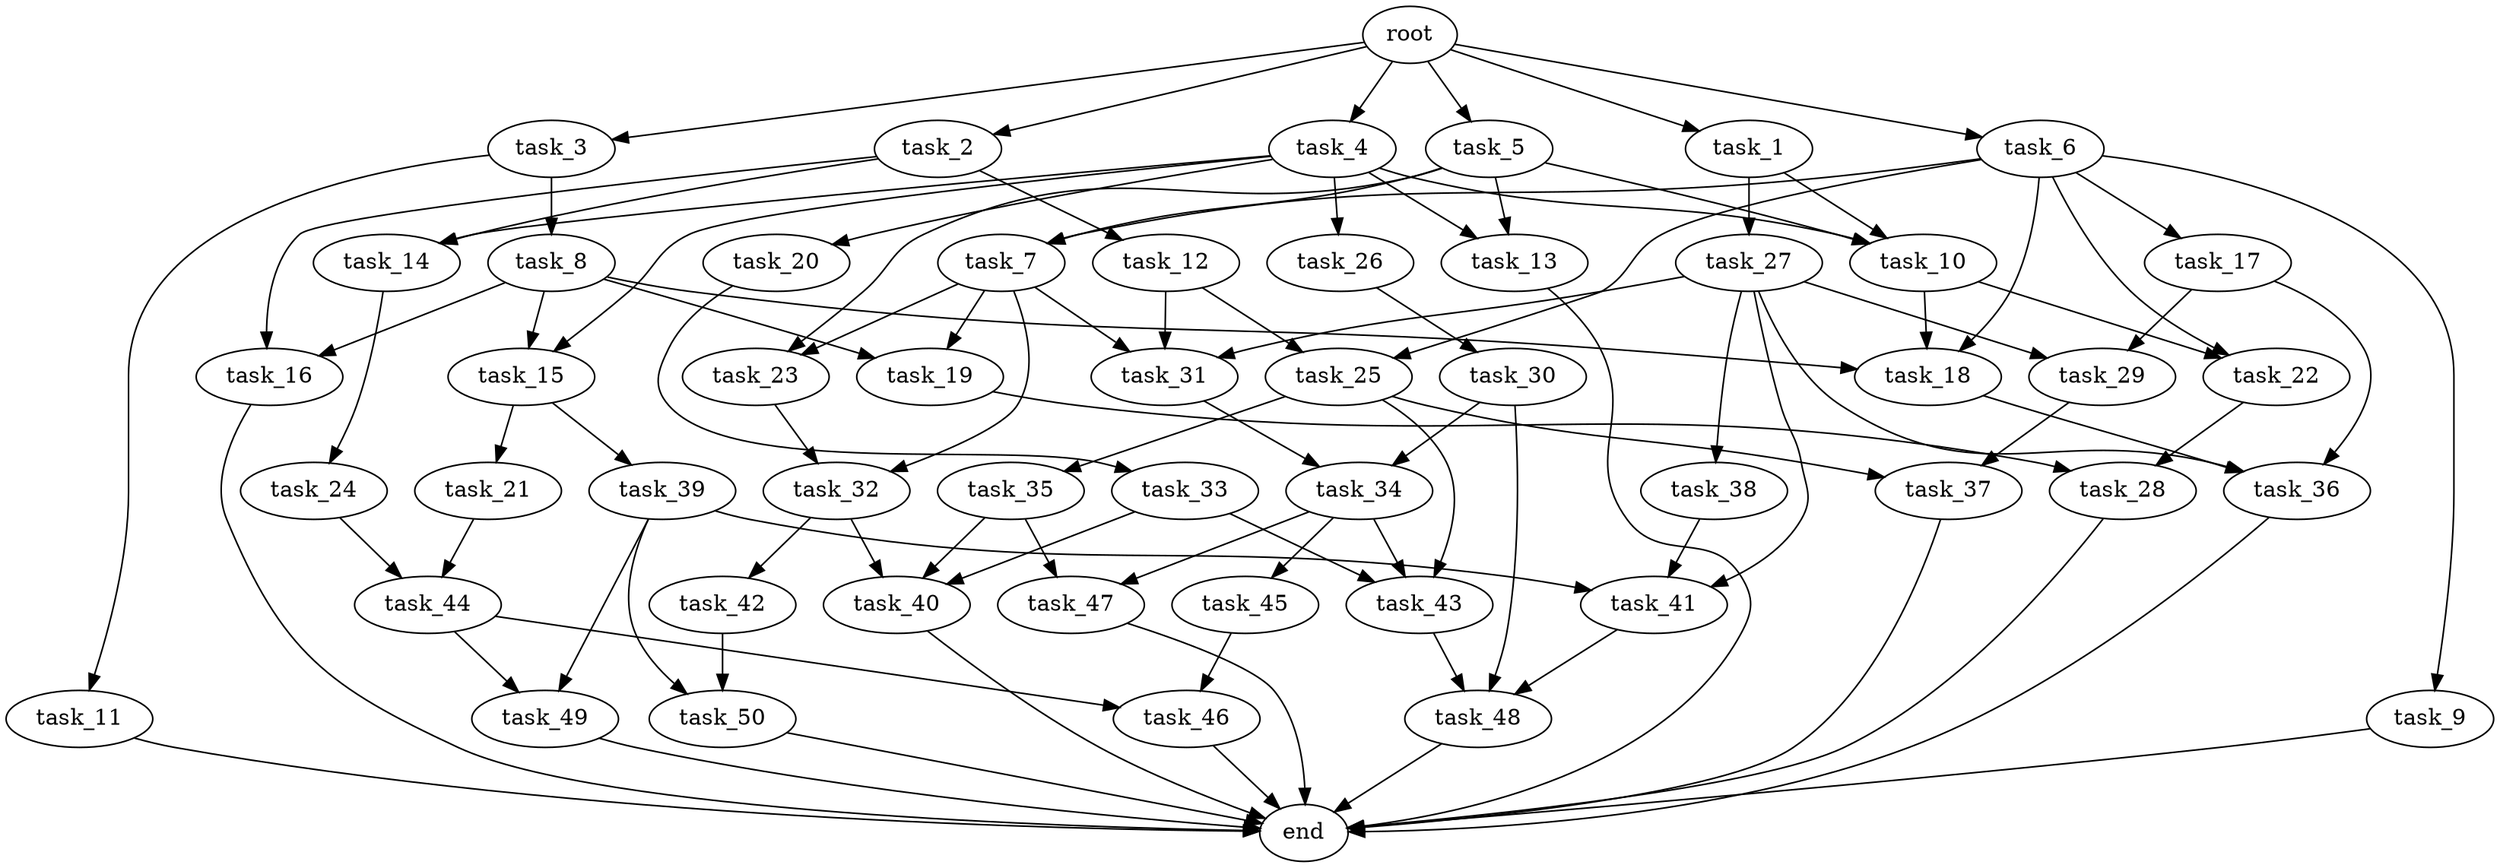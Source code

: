 digraph G {
  root [size="0.000000e+00"];
  task_1 [size="2.150414e+10"];
  task_2 [size="3.214999e+10"];
  task_3 [size="8.622248e+10"];
  task_4 [size="3.712677e+10"];
  task_5 [size="7.058439e+10"];
  task_6 [size="4.731111e+10"];
  task_7 [size="5.900831e+10"];
  task_8 [size="8.550275e+10"];
  task_9 [size="2.302460e+09"];
  task_10 [size="8.085811e+10"];
  task_11 [size="3.440039e+10"];
  task_12 [size="7.574254e+10"];
  task_13 [size="6.413629e+10"];
  task_14 [size="1.835052e+10"];
  task_15 [size="3.180115e+09"];
  task_16 [size="7.605503e+10"];
  task_17 [size="2.909042e+09"];
  task_18 [size="4.035473e+10"];
  task_19 [size="5.279046e+10"];
  task_20 [size="3.341867e+10"];
  task_21 [size="7.562417e+10"];
  task_22 [size="6.055652e+09"];
  task_23 [size="8.528792e+09"];
  task_24 [size="8.461540e+10"];
  task_25 [size="6.996283e+10"];
  task_26 [size="6.802320e+10"];
  task_27 [size="1.198382e+10"];
  task_28 [size="1.600046e+10"];
  task_29 [size="1.824152e+10"];
  task_30 [size="8.830579e+10"];
  task_31 [size="3.991869e+10"];
  task_32 [size="9.494334e+09"];
  task_33 [size="2.184996e+10"];
  task_34 [size="1.098764e+10"];
  task_35 [size="1.876845e+10"];
  task_36 [size="4.617745e+10"];
  task_37 [size="3.639791e+10"];
  task_38 [size="6.446434e+10"];
  task_39 [size="5.209652e+10"];
  task_40 [size="2.976661e+10"];
  task_41 [size="6.722045e+10"];
  task_42 [size="6.999127e+10"];
  task_43 [size="9.660353e+10"];
  task_44 [size="9.092358e+10"];
  task_45 [size="2.485356e+10"];
  task_46 [size="4.112848e+10"];
  task_47 [size="5.005986e+10"];
  task_48 [size="9.080660e+08"];
  task_49 [size="9.166747e+10"];
  task_50 [size="5.050738e+10"];
  end [size="0.000000e+00"];

  root -> task_1 [size="1.000000e-12"];
  root -> task_2 [size="1.000000e-12"];
  root -> task_3 [size="1.000000e-12"];
  root -> task_4 [size="1.000000e-12"];
  root -> task_5 [size="1.000000e-12"];
  root -> task_6 [size="1.000000e-12"];
  task_1 -> task_10 [size="2.695270e+08"];
  task_1 -> task_27 [size="1.198382e+08"];
  task_2 -> task_12 [size="7.574254e+08"];
  task_2 -> task_14 [size="9.175258e+07"];
  task_2 -> task_16 [size="3.802751e+08"];
  task_3 -> task_8 [size="8.550275e+08"];
  task_3 -> task_11 [size="3.440039e+08"];
  task_4 -> task_10 [size="2.695270e+08"];
  task_4 -> task_13 [size="3.206815e+08"];
  task_4 -> task_14 [size="9.175258e+07"];
  task_4 -> task_15 [size="1.590058e+07"];
  task_4 -> task_20 [size="3.341867e+08"];
  task_4 -> task_26 [size="6.802320e+08"];
  task_5 -> task_7 [size="2.950416e+08"];
  task_5 -> task_10 [size="2.695270e+08"];
  task_5 -> task_13 [size="3.206815e+08"];
  task_5 -> task_23 [size="4.264396e+07"];
  task_6 -> task_7 [size="2.950416e+08"];
  task_6 -> task_9 [size="2.302460e+07"];
  task_6 -> task_17 [size="2.909042e+07"];
  task_6 -> task_18 [size="1.345158e+08"];
  task_6 -> task_22 [size="3.027826e+07"];
  task_6 -> task_25 [size="3.498142e+08"];
  task_7 -> task_19 [size="2.639523e+08"];
  task_7 -> task_23 [size="4.264396e+07"];
  task_7 -> task_31 [size="1.330623e+08"];
  task_7 -> task_32 [size="4.747167e+07"];
  task_8 -> task_15 [size="1.590058e+07"];
  task_8 -> task_16 [size="3.802751e+08"];
  task_8 -> task_18 [size="1.345158e+08"];
  task_8 -> task_19 [size="2.639523e+08"];
  task_9 -> end [size="1.000000e-12"];
  task_10 -> task_18 [size="1.345158e+08"];
  task_10 -> task_22 [size="3.027826e+07"];
  task_11 -> end [size="1.000000e-12"];
  task_12 -> task_25 [size="3.498142e+08"];
  task_12 -> task_31 [size="1.330623e+08"];
  task_13 -> end [size="1.000000e-12"];
  task_14 -> task_24 [size="8.461540e+08"];
  task_15 -> task_21 [size="7.562417e+08"];
  task_15 -> task_39 [size="5.209652e+08"];
  task_16 -> end [size="1.000000e-12"];
  task_17 -> task_29 [size="9.120759e+07"];
  task_17 -> task_36 [size="1.539248e+08"];
  task_18 -> task_36 [size="1.539248e+08"];
  task_19 -> task_28 [size="8.000229e+07"];
  task_20 -> task_33 [size="2.184996e+08"];
  task_21 -> task_44 [size="4.546179e+08"];
  task_22 -> task_28 [size="8.000229e+07"];
  task_23 -> task_32 [size="4.747167e+07"];
  task_24 -> task_44 [size="4.546179e+08"];
  task_25 -> task_35 [size="1.876845e+08"];
  task_25 -> task_37 [size="1.819896e+08"];
  task_25 -> task_43 [size="3.220118e+08"];
  task_26 -> task_30 [size="8.830579e+08"];
  task_27 -> task_29 [size="9.120759e+07"];
  task_27 -> task_31 [size="1.330623e+08"];
  task_27 -> task_36 [size="1.539248e+08"];
  task_27 -> task_38 [size="6.446434e+08"];
  task_27 -> task_41 [size="2.240682e+08"];
  task_28 -> end [size="1.000000e-12"];
  task_29 -> task_37 [size="1.819896e+08"];
  task_30 -> task_34 [size="5.493820e+07"];
  task_30 -> task_48 [size="3.026887e+06"];
  task_31 -> task_34 [size="5.493820e+07"];
  task_32 -> task_40 [size="9.922203e+07"];
  task_32 -> task_42 [size="6.999127e+08"];
  task_33 -> task_40 [size="9.922203e+07"];
  task_33 -> task_43 [size="3.220118e+08"];
  task_34 -> task_43 [size="3.220118e+08"];
  task_34 -> task_45 [size="2.485356e+08"];
  task_34 -> task_47 [size="2.502993e+08"];
  task_35 -> task_40 [size="9.922203e+07"];
  task_35 -> task_47 [size="2.502993e+08"];
  task_36 -> end [size="1.000000e-12"];
  task_37 -> end [size="1.000000e-12"];
  task_38 -> task_41 [size="2.240682e+08"];
  task_39 -> task_41 [size="2.240682e+08"];
  task_39 -> task_49 [size="4.583374e+08"];
  task_39 -> task_50 [size="2.525369e+08"];
  task_40 -> end [size="1.000000e-12"];
  task_41 -> task_48 [size="3.026887e+06"];
  task_42 -> task_50 [size="2.525369e+08"];
  task_43 -> task_48 [size="3.026887e+06"];
  task_44 -> task_46 [size="2.056424e+08"];
  task_44 -> task_49 [size="4.583374e+08"];
  task_45 -> task_46 [size="2.056424e+08"];
  task_46 -> end [size="1.000000e-12"];
  task_47 -> end [size="1.000000e-12"];
  task_48 -> end [size="1.000000e-12"];
  task_49 -> end [size="1.000000e-12"];
  task_50 -> end [size="1.000000e-12"];
}
